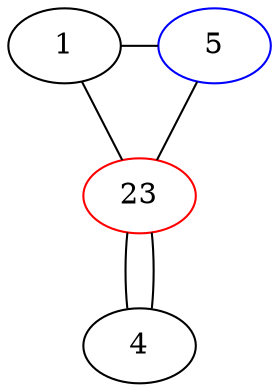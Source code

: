 graph {
  1 -- 5;
  1 -- 23;
  23 -- 4 -- 23;
  5 -- 23;

  {
    rank="same";
    5;
    1;

  }

  23 [color="red"];
  23 [color="red"];
  5 [color="blue"];

}
